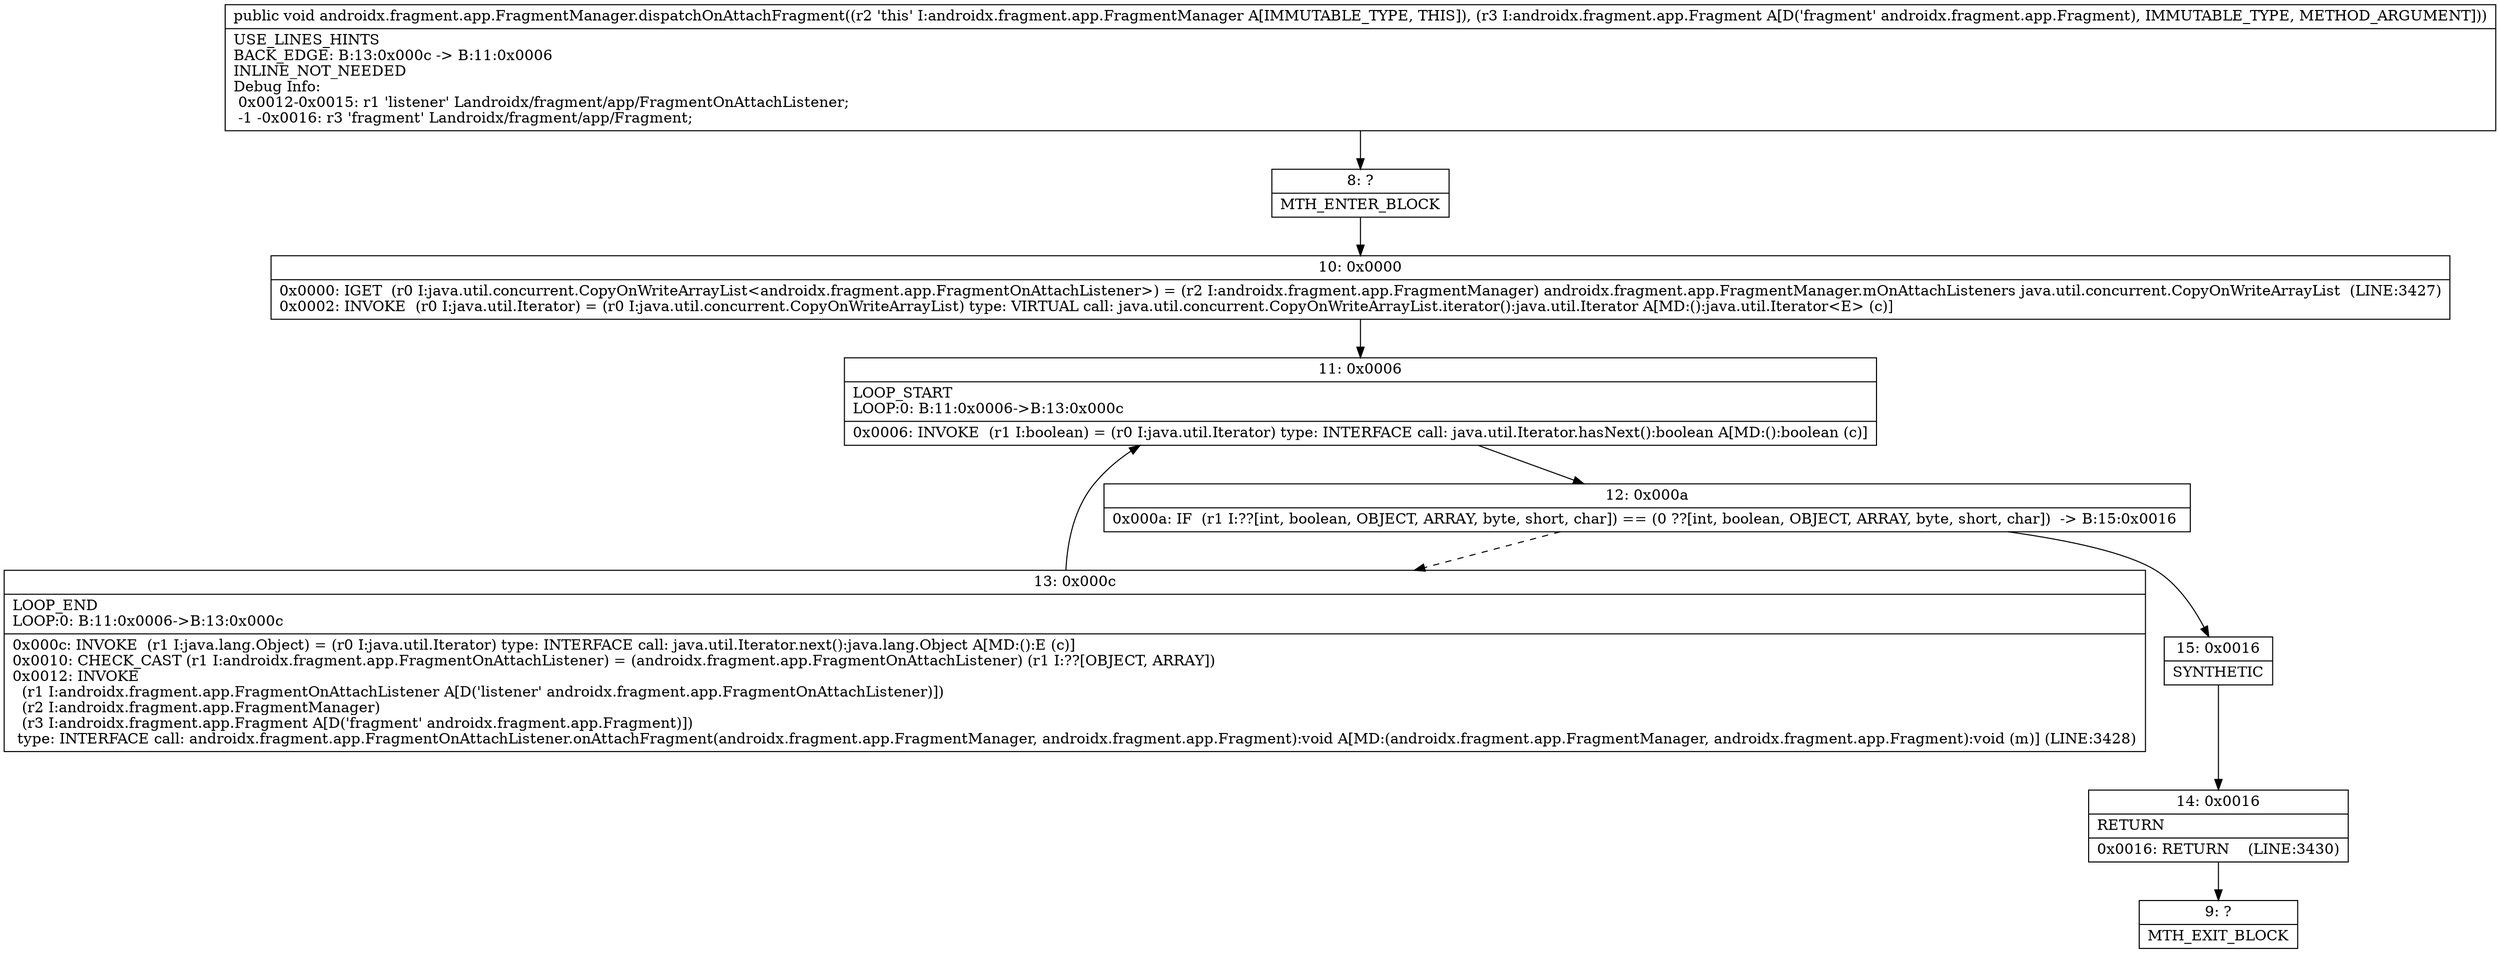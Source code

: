 digraph "CFG forandroidx.fragment.app.FragmentManager.dispatchOnAttachFragment(Landroidx\/fragment\/app\/Fragment;)V" {
Node_8 [shape=record,label="{8\:\ ?|MTH_ENTER_BLOCK\l}"];
Node_10 [shape=record,label="{10\:\ 0x0000|0x0000: IGET  (r0 I:java.util.concurrent.CopyOnWriteArrayList\<androidx.fragment.app.FragmentOnAttachListener\>) = (r2 I:androidx.fragment.app.FragmentManager) androidx.fragment.app.FragmentManager.mOnAttachListeners java.util.concurrent.CopyOnWriteArrayList  (LINE:3427)\l0x0002: INVOKE  (r0 I:java.util.Iterator) = (r0 I:java.util.concurrent.CopyOnWriteArrayList) type: VIRTUAL call: java.util.concurrent.CopyOnWriteArrayList.iterator():java.util.Iterator A[MD:():java.util.Iterator\<E\> (c)]\l}"];
Node_11 [shape=record,label="{11\:\ 0x0006|LOOP_START\lLOOP:0: B:11:0x0006\-\>B:13:0x000c\l|0x0006: INVOKE  (r1 I:boolean) = (r0 I:java.util.Iterator) type: INTERFACE call: java.util.Iterator.hasNext():boolean A[MD:():boolean (c)]\l}"];
Node_12 [shape=record,label="{12\:\ 0x000a|0x000a: IF  (r1 I:??[int, boolean, OBJECT, ARRAY, byte, short, char]) == (0 ??[int, boolean, OBJECT, ARRAY, byte, short, char])  \-\> B:15:0x0016 \l}"];
Node_13 [shape=record,label="{13\:\ 0x000c|LOOP_END\lLOOP:0: B:11:0x0006\-\>B:13:0x000c\l|0x000c: INVOKE  (r1 I:java.lang.Object) = (r0 I:java.util.Iterator) type: INTERFACE call: java.util.Iterator.next():java.lang.Object A[MD:():E (c)]\l0x0010: CHECK_CAST (r1 I:androidx.fragment.app.FragmentOnAttachListener) = (androidx.fragment.app.FragmentOnAttachListener) (r1 I:??[OBJECT, ARRAY]) \l0x0012: INVOKE  \l  (r1 I:androidx.fragment.app.FragmentOnAttachListener A[D('listener' androidx.fragment.app.FragmentOnAttachListener)])\l  (r2 I:androidx.fragment.app.FragmentManager)\l  (r3 I:androidx.fragment.app.Fragment A[D('fragment' androidx.fragment.app.Fragment)])\l type: INTERFACE call: androidx.fragment.app.FragmentOnAttachListener.onAttachFragment(androidx.fragment.app.FragmentManager, androidx.fragment.app.Fragment):void A[MD:(androidx.fragment.app.FragmentManager, androidx.fragment.app.Fragment):void (m)] (LINE:3428)\l}"];
Node_15 [shape=record,label="{15\:\ 0x0016|SYNTHETIC\l}"];
Node_14 [shape=record,label="{14\:\ 0x0016|RETURN\l|0x0016: RETURN    (LINE:3430)\l}"];
Node_9 [shape=record,label="{9\:\ ?|MTH_EXIT_BLOCK\l}"];
MethodNode[shape=record,label="{public void androidx.fragment.app.FragmentManager.dispatchOnAttachFragment((r2 'this' I:androidx.fragment.app.FragmentManager A[IMMUTABLE_TYPE, THIS]), (r3 I:androidx.fragment.app.Fragment A[D('fragment' androidx.fragment.app.Fragment), IMMUTABLE_TYPE, METHOD_ARGUMENT]))  | USE_LINES_HINTS\lBACK_EDGE: B:13:0x000c \-\> B:11:0x0006\lINLINE_NOT_NEEDED\lDebug Info:\l  0x0012\-0x0015: r1 'listener' Landroidx\/fragment\/app\/FragmentOnAttachListener;\l  \-1 \-0x0016: r3 'fragment' Landroidx\/fragment\/app\/Fragment;\l}"];
MethodNode -> Node_8;Node_8 -> Node_10;
Node_10 -> Node_11;
Node_11 -> Node_12;
Node_12 -> Node_13[style=dashed];
Node_12 -> Node_15;
Node_13 -> Node_11;
Node_15 -> Node_14;
Node_14 -> Node_9;
}

